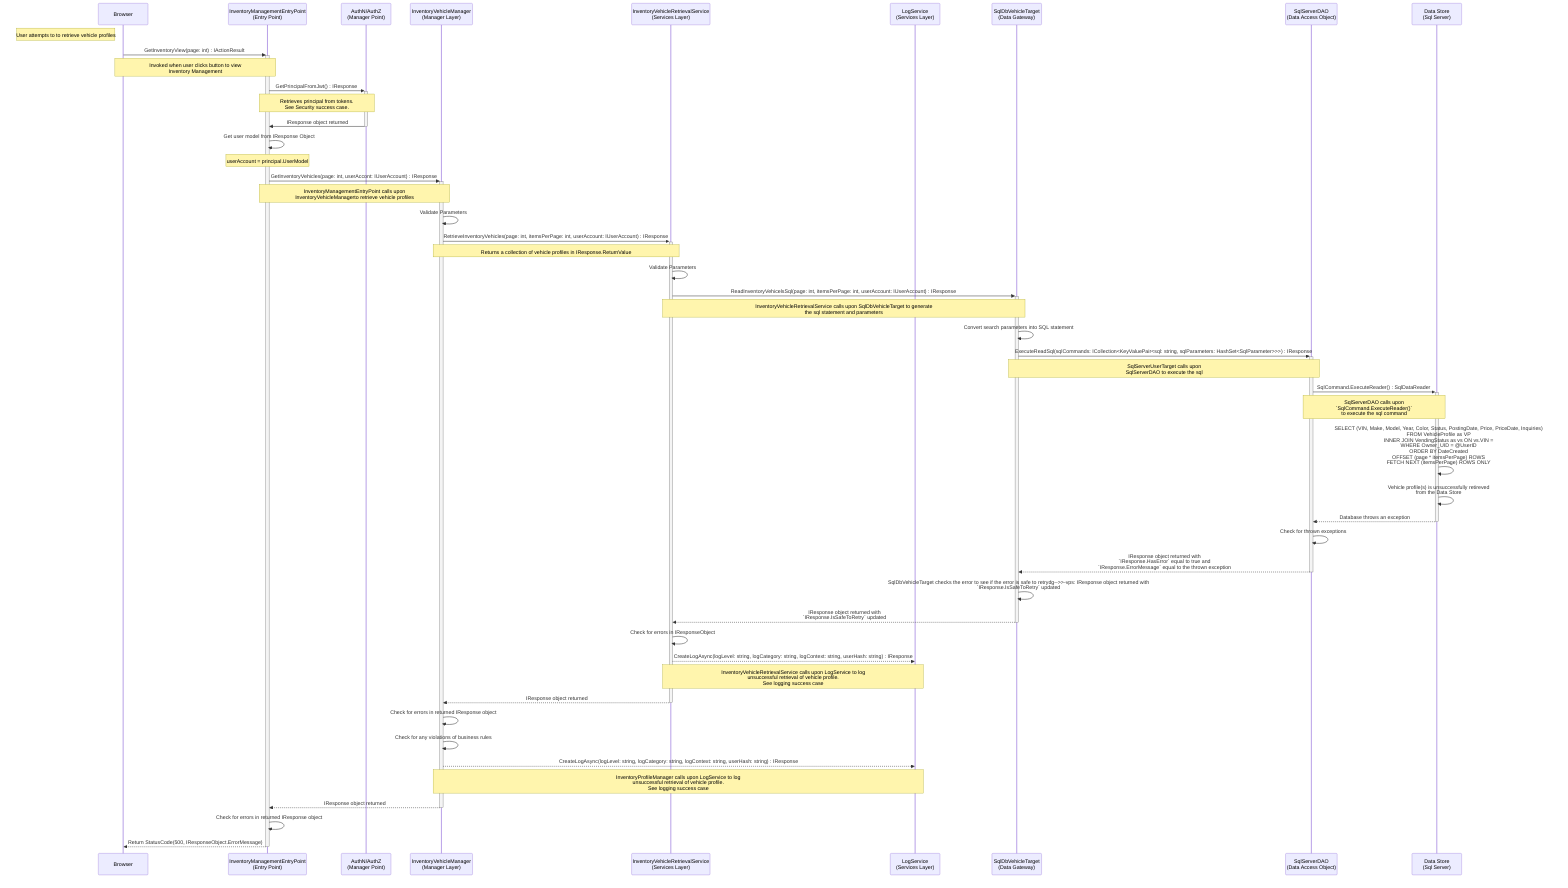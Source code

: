sequenceDiagram
participant u as Browser
participant e as InventoryManagementEntryPoint<br>(Entry Point)
participant az as AuthN/AuthZ<br>(Manager Point)
participant vpm as InventoryVehicleManager<br>(Manager Layer)
participant vps as InventoryVehicleRetrievalService<br>(Services Layer)
participant ll as LogService<br>(Services Layer)
participant dg as SqlDbVehicleTarget<br>(Data Gateway)
participant da as SqlServerDAO<br>(Data Access Object)
participant ds as Data Store<br>(Sql Server)

Note Left of u: User attempts to to retrieve vehicle profiles
u->>+e: GetInventoryView(page: int) : IActionResult
    Note over u,e: Invoked when user clicks button to view<br>Inventory Management

    e->>+az: GetPrincipalFromJwt() : IResponse
        Note over e,az: Retrieves principal from tokens.<br>See Security success case.

    az->>-e: IResponse object returned

    e->>e: Get user model from IResponse Object
        Note over e,e: userAccount = principal.UserModel

    e->>+vpm: GetInventoryVehicles(page: int, userAccont: IUserAccount) : IResponse
        Note over e,vpm: InventoryManagementEntryPoint calls upon<br>InventoryVehicleManagerto retrieve vehicle profiles

        vpm->>vpm: Validate Parameters
            
        vpm->>+vps: RetrieveInventoryVehicles(page: int, itemsPerPage: int, userAccount: IUserAccount) : IResponse
            Note over vpm,vps: Returns a collection of vehicle profiles in IResponse.ReturnValue

            vps->>vps: Validate Parameters

            vps->>+dg: ReadInventoryVehicelsSql(page: int, itemsPerPage: int, userAccount: IUserAccount) : IResponse
                Note over vps,dg: InventoryVehicleRetrievalService calls upon SqlDbVehicleTarget to generate<br>the sql statement and parameters

                dg->>dg: Convert search parameters into SQL statement

                dg->>+da: ExecuteReadSql(sqlCommands: ICollection<KeyValuePair<sql: string, sqlParameters: HashSet<SqlParameter>>>) : IResponse
                    Note over dg,da: SqlServerUserTarget calls upon<br>SqlServerDAO to execute the sql

                    da->>+ds: SqlCommand.ExecuteReader() : SqlDataReader
                        Note over da,ds: SqlServerDAO calls upon<br>`SqlCommand.ExecuteReader()`<br>to execute the sql command
                        
                        ds->>ds: SELECT (VIN, Make, Model, Year, Color, Status, PostingDate, Price, PriceDate, Inquiries)<br>FROM VehicleProfile as VP<br>INNER JOIN VendingStatus as vs ON vs.VIN = <br>WHERE Owner_UID = @UserID<br>ORDER BY DateCreated<br> OFFSET (page * itemsPerPage) ROWS<br>FETCH NEXT (itemsPerPage) ROWS ONLY;

                        ds->>ds: Vehicle profile(s) is unsuccessfully retireved<br>from the Data Store

                    ds-->>-da: Database throws an exception

                    da->>da: Check for thrown exceptions

                    da-->>-dg: IResponse object returned with<br>`IResponse.HasError` equal to true and<br>`IResponse.ErrorMessage` equal to the thrown exception

                dg->>dg: SqlDbVehicleTarget checks the error to see if the error is safe to retrydg-->>-vps: IResponse object returned with<br>`IResponse.IsSafeToRetry` updated
                
            dg-->>-vps: IResponse object returned with<br>`IResponse.IsSafeToRetry` updated

            vps->>vps: Check for errors in IResponseObject

            # Log unsuccessful vehicle retrieval
            vps-->>ll: CreateLogAsync(logLevel: string, logCategory: string, logContext: string, userHash: string) : IResponse
                Note over vps,ll: InventoryVehicleRetrievalService calls upon LogService to log<br>unsuccessful retrieval of vehicle profile.<br>See logging success case

        vps-->>-vpm: IResponse object returned

        vpm->>vpm: Check for errors in returned IResponse object

        vpm->>vpm: Check for any violations of business rules

        # Log unsuccessful vehicle retrieval
        vpm-->>ll: CreateLogAsync(logLevel: string, logCategory: string, logContext: string, userHash: string) : IResponse
            Note over vpm,ll: InventoryProfileManager calls upon LogService to log<br>unsuccessful retrieval of vehicle profile.<br>See logging success case

    vpm-->>-e: IResponse object returned

    e->>e: Check for errors in returned IResponse object

e-->>-u: Return StatusCode(500, IResponseObject.ErrorMessage)